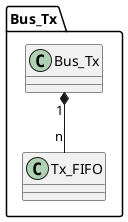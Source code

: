 {
  "sha1": "ixx1zirknjmsyooob0rnrv5zi2uyk60",
  "insertion": {
    "when": "2024-06-03T18:59:31.319Z",
    "user": "plantuml@gmail.com"
  }
}
@startuml	 
package Bus_Tx {
	Bus_Tx "1" *--  "n" Tx_FIFO 
	class Tx_FIFO
	class Bus_Tx
}
@enduml
